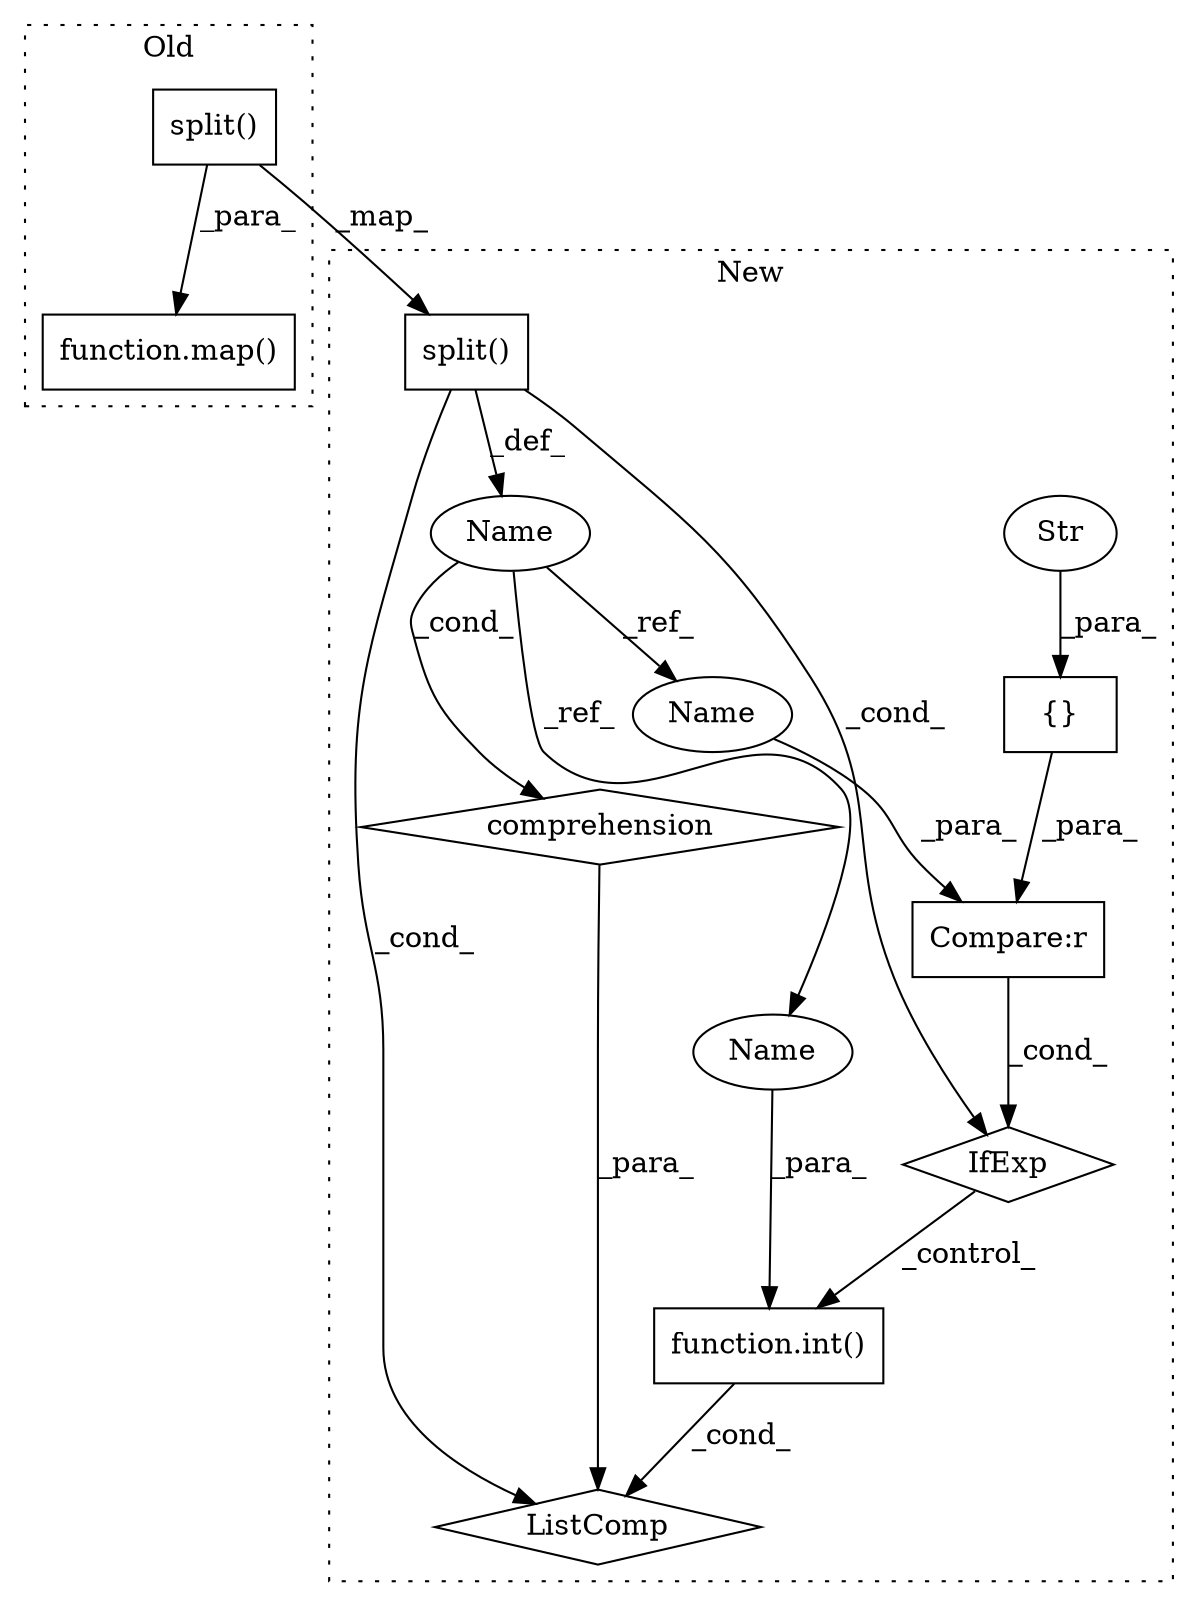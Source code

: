 digraph G {
subgraph cluster0 {
1 [label="function.map()" a="75" s="1428,1446" l="4,1" shape="box"];
10 [label="split()" a="75" s="1437" l="9" shape="box"];
label = "Old";
style="dotted";
}
subgraph cluster1 {
2 [label="function.int()" a="75" s="1442,1449" l="4,1" shape="box"];
3 [label="ListComp" a="106" s="1428" l="98" shape="diamond"];
4 [label="comprehension" a="45" s="1496" l="3" shape="diamond"];
5 [label="{}" a="98" s="1465,1473" l="1,0" shape="box"];
6 [label="Compare:r" a="40" s="1454" l="20" shape="box"];
7 [label="Str" a="66" s="1466" l="7" shape="ellipse"];
8 [label="IfExp" a="51" s="1450,1474" l="4,6" shape="diamond"];
9 [label="Name" a="87" s="1500" l="3" shape="ellipse"];
11 [label="split()" a="75" s="1507" l="9" shape="box"];
12 [label="Name" a="87" s="1454" l="3" shape="ellipse"];
13 [label="Name" a="87" s="1446" l="3" shape="ellipse"];
label = "New";
style="dotted";
}
2 -> 3 [label="_cond_"];
4 -> 3 [label="_para_"];
5 -> 6 [label="_para_"];
6 -> 8 [label="_cond_"];
7 -> 5 [label="_para_"];
8 -> 2 [label="_control_"];
9 -> 12 [label="_ref_"];
9 -> 4 [label="_cond_"];
9 -> 13 [label="_ref_"];
10 -> 11 [label="_map_"];
10 -> 1 [label="_para_"];
11 -> 3 [label="_cond_"];
11 -> 8 [label="_cond_"];
11 -> 9 [label="_def_"];
12 -> 6 [label="_para_"];
13 -> 2 [label="_para_"];
}